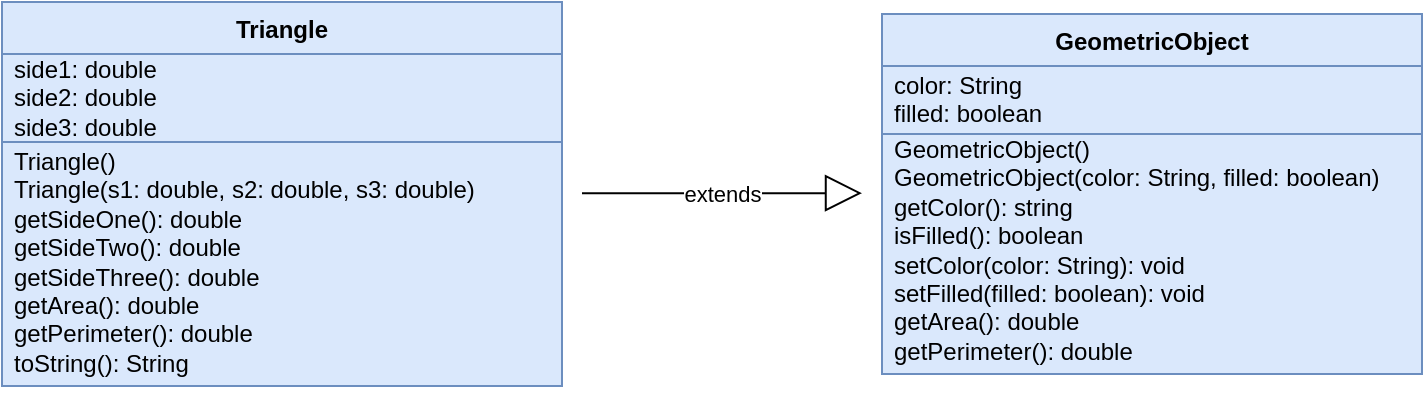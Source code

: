 <mxfile version="26.1.1">
  <diagram name="Page-1" id="gG-sDCkg428NJglWX8ba">
    <mxGraphModel dx="915" dy="415" grid="1" gridSize="10" guides="1" tooltips="1" connect="1" arrows="1" fold="1" page="1" pageScale="1" pageWidth="850" pageHeight="1100" math="0" shadow="0">
      <root>
        <mxCell id="0" />
        <mxCell id="1" parent="0" />
        <mxCell id="NBYfNlScyztqVg3j37kq-5" value="GeometricObject" style="swimlane;fontStyle=1;align=center;verticalAlign=top;childLayout=stackLayout;horizontal=1;startSize=26;horizontalStack=0;resizeParent=1;resizeParentMax=0;resizeLast=0;collapsible=1;marginBottom=0;whiteSpace=wrap;html=1;fillColor=#dae8fc;strokeColor=#6c8ebf;" vertex="1" parent="1">
          <mxGeometry x="480" y="210" width="270" height="180" as="geometry" />
        </mxCell>
        <mxCell id="NBYfNlScyztqVg3j37kq-6" value="color: String&lt;div&gt;filled: boolean&lt;/div&gt;" style="text;strokeColor=#6c8ebf;fillColor=#dae8fc;align=left;verticalAlign=top;spacingLeft=4;spacingRight=4;overflow=hidden;rotatable=0;points=[[0,0.5],[1,0.5]];portConstraint=eastwest;whiteSpace=wrap;html=1;spacingTop=-4;" vertex="1" parent="NBYfNlScyztqVg3j37kq-5">
          <mxGeometry y="26" width="270" height="34" as="geometry" />
        </mxCell>
        <mxCell id="NBYfNlScyztqVg3j37kq-7" value="" style="line;strokeWidth=1;fillColor=none;align=left;verticalAlign=middle;spacingTop=-1;spacingLeft=3;spacingRight=3;rotatable=0;labelPosition=right;points=[];portConstraint=eastwest;strokeColor=inherit;" vertex="1" parent="NBYfNlScyztqVg3j37kq-5">
          <mxGeometry y="60" width="270" as="geometry" />
        </mxCell>
        <mxCell id="NBYfNlScyztqVg3j37kq-8" value="GeometricObject()&lt;div&gt;GeometricObject(color: String, filled: boolean)&lt;/div&gt;&lt;div&gt;getColor(): string&lt;/div&gt;&lt;div&gt;isFilled(): boolean&lt;/div&gt;&lt;div&gt;setColor(color: String): void&lt;/div&gt;&lt;div&gt;setFilled(filled: boolean): void&lt;/div&gt;&lt;div&gt;getArea(): double&lt;/div&gt;&lt;div&gt;getPerimeter(): double&lt;/div&gt;" style="text;strokeColor=#6c8ebf;fillColor=#dae8fc;align=left;verticalAlign=top;spacingLeft=4;spacingRight=4;overflow=hidden;rotatable=0;points=[[0,0.5],[1,0.5]];portConstraint=eastwest;whiteSpace=wrap;html=1;spacingTop=-6;" vertex="1" parent="NBYfNlScyztqVg3j37kq-5">
          <mxGeometry y="60" width="270" height="120" as="geometry" />
        </mxCell>
        <mxCell id="NBYfNlScyztqVg3j37kq-9" value="Triangle" style="swimlane;fontStyle=1;align=center;verticalAlign=top;childLayout=stackLayout;horizontal=1;startSize=26;horizontalStack=0;resizeParent=1;resizeParentMax=0;resizeLast=0;collapsible=1;marginBottom=0;whiteSpace=wrap;html=1;fillColor=#dae8fc;strokeColor=#6c8ebf;spacingTop=0;" vertex="1" parent="1">
          <mxGeometry x="40" y="204" width="280" height="192" as="geometry" />
        </mxCell>
        <mxCell id="NBYfNlScyztqVg3j37kq-10" value="side1: double&lt;div&gt;side2: double&lt;/div&gt;&lt;div&gt;side3: double&lt;/div&gt;" style="text;strokeColor=#6c8ebf;fillColor=#dae8fc;align=left;verticalAlign=top;spacingLeft=4;spacingRight=4;overflow=hidden;rotatable=0;points=[[0,0.5],[1,0.5]];portConstraint=eastwest;whiteSpace=wrap;html=1;spacingTop=-6;" vertex="1" parent="NBYfNlScyztqVg3j37kq-9">
          <mxGeometry y="26" width="280" height="44" as="geometry" />
        </mxCell>
        <mxCell id="NBYfNlScyztqVg3j37kq-11" value="" style="line;strokeWidth=1;fillColor=none;align=left;verticalAlign=middle;spacingTop=-1;spacingLeft=3;spacingRight=3;rotatable=0;labelPosition=right;points=[];portConstraint=eastwest;strokeColor=inherit;" vertex="1" parent="NBYfNlScyztqVg3j37kq-9">
          <mxGeometry y="70" width="280" as="geometry" />
        </mxCell>
        <mxCell id="NBYfNlScyztqVg3j37kq-12" value="Triangle()&lt;div&gt;Triangle(s1: double, s2: double, s3: double)&lt;/div&gt;&lt;div&gt;getSideOne(): double&lt;/div&gt;&lt;div&gt;getSideTwo(): double&lt;/div&gt;&lt;div&gt;getSideThree(): double&lt;/div&gt;&lt;div&gt;getArea(): double&lt;/div&gt;&lt;div&gt;getPerimeter(): double&lt;/div&gt;&lt;div&gt;toString(): String&lt;/div&gt;" style="text;strokeColor=#6c8ebf;fillColor=#dae8fc;align=left;verticalAlign=top;spacingLeft=4;spacingRight=4;overflow=hidden;rotatable=0;points=[[0,0.5],[1,0.5]];portConstraint=eastwest;whiteSpace=wrap;html=1;spacingTop=-4;" vertex="1" parent="NBYfNlScyztqVg3j37kq-9">
          <mxGeometry y="70" width="280" height="122" as="geometry" />
        </mxCell>
        <mxCell id="NBYfNlScyztqVg3j37kq-13" value="extends" style="endArrow=block;endSize=16;endFill=0;html=1;rounded=0;" edge="1" parent="1">
          <mxGeometry width="160" relative="1" as="geometry">
            <mxPoint x="330" y="299.58" as="sourcePoint" />
            <mxPoint x="470" y="299.58" as="targetPoint" />
          </mxGeometry>
        </mxCell>
      </root>
    </mxGraphModel>
  </diagram>
</mxfile>
